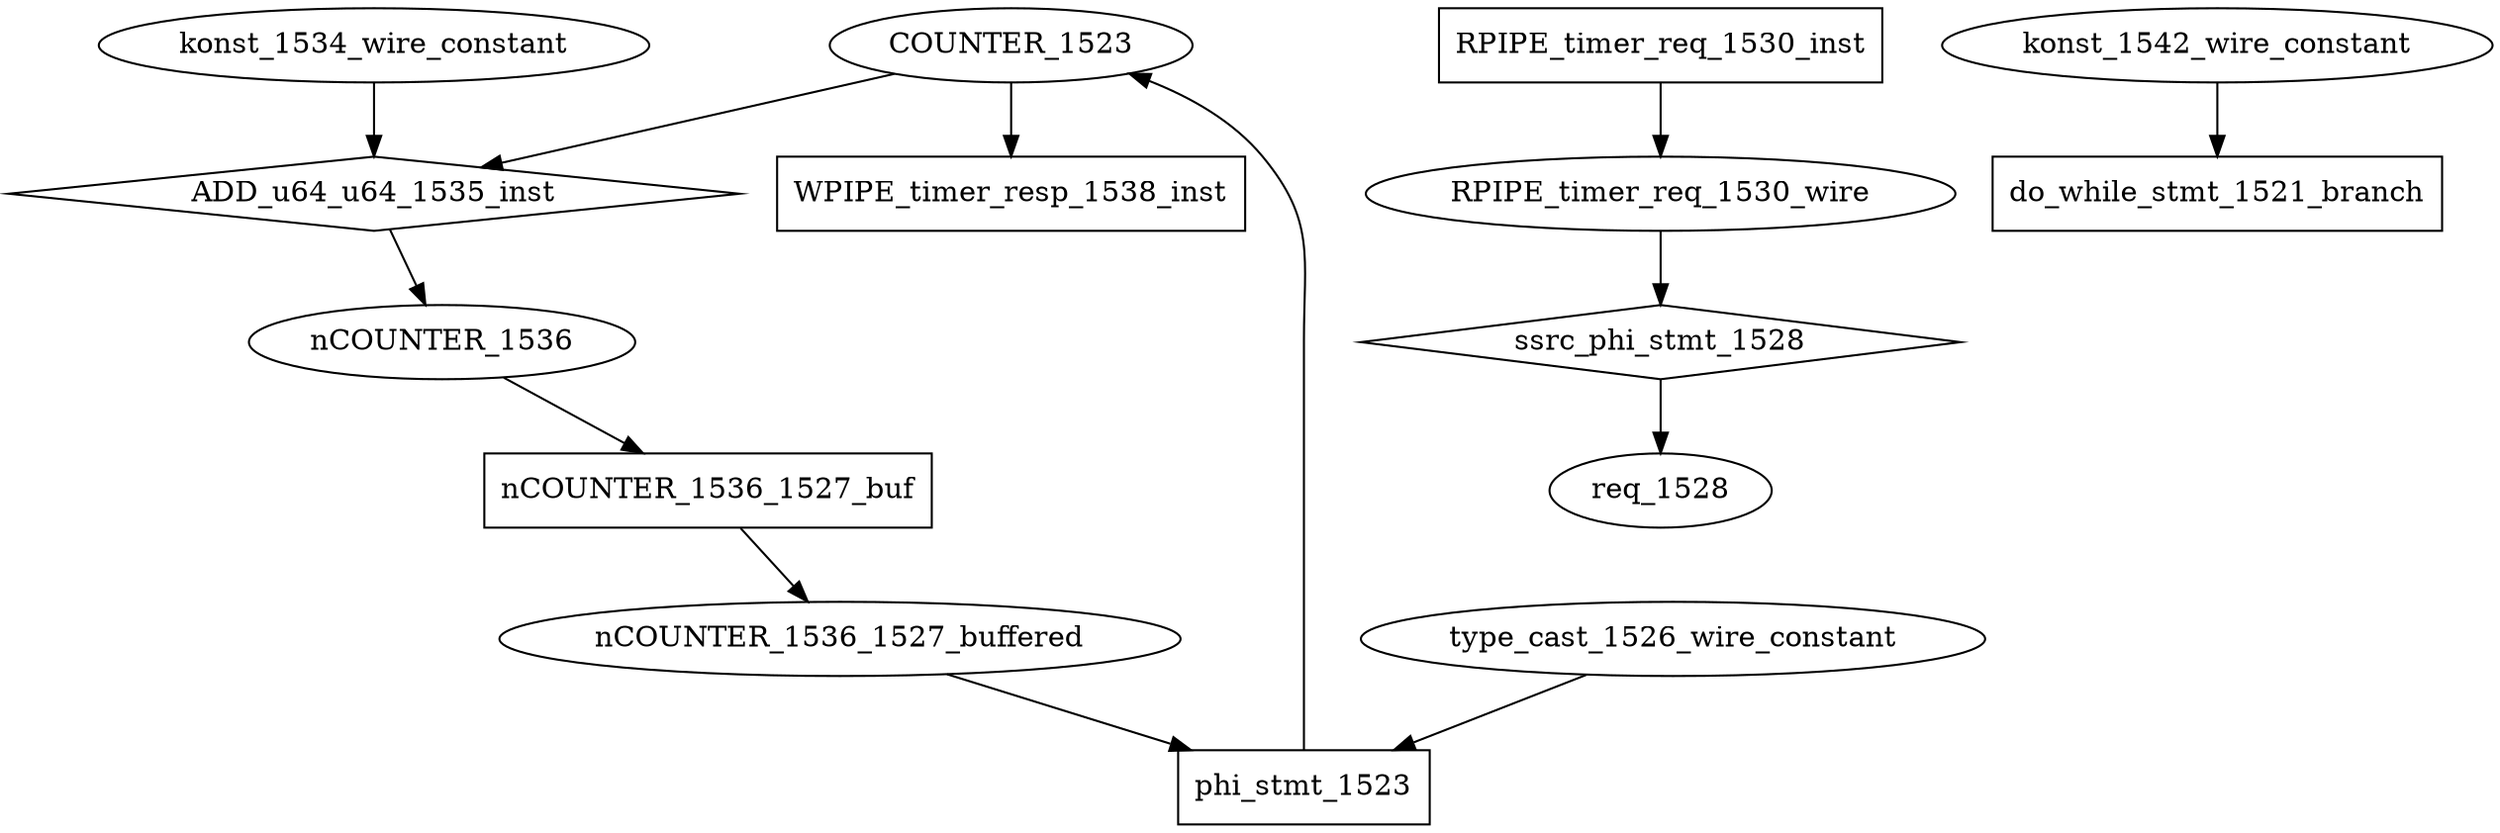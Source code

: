digraph data_path {
  COUNTER_1523 [shape=ellipse];
  RPIPE_timer_req_1530_wire [shape=ellipse];
  konst_1534_wire_constant [shape=ellipse];
  konst_1542_wire_constant [shape=ellipse];
  nCOUNTER_1536 [shape=ellipse];
  nCOUNTER_1536_1527_buffered [shape=ellipse];
  req_1528 [shape=ellipse];
  type_cast_1526_wire_constant [shape=ellipse];
  ADD_u64_u64_1535_inst [shape=diamond];
COUNTER_1523  -> ADD_u64_u64_1535_inst;
konst_1534_wire_constant  -> ADD_u64_u64_1535_inst;
ADD_u64_u64_1535_inst -> nCOUNTER_1536;
  RPIPE_timer_req_1530_inst [shape=rectangle];
RPIPE_timer_req_1530_inst -> RPIPE_timer_req_1530_wire;
  WPIPE_timer_resp_1538_inst [shape=rectangle];
COUNTER_1523  -> WPIPE_timer_resp_1538_inst;
  do_while_stmt_1521_branch [shape=rectangle];
konst_1542_wire_constant  -> do_while_stmt_1521_branch;
  nCOUNTER_1536_1527_buf [shape=rectangle];
nCOUNTER_1536  -> nCOUNTER_1536_1527_buf;
nCOUNTER_1536_1527_buf -> nCOUNTER_1536_1527_buffered;
  phi_stmt_1523 [shape=rectangle];
type_cast_1526_wire_constant  -> phi_stmt_1523;
nCOUNTER_1536_1527_buffered  -> phi_stmt_1523;
phi_stmt_1523 -> COUNTER_1523;
  ssrc_phi_stmt_1528 [shape=diamond];
RPIPE_timer_req_1530_wire  -> ssrc_phi_stmt_1528;
ssrc_phi_stmt_1528 -> req_1528;
}
